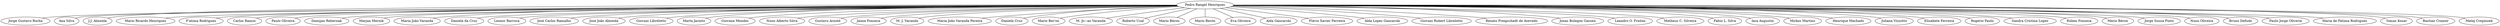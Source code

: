 graph{
	"Pedro Rangel Henriques" -- "Jorge Gustavo Rocha"
	"Pedro Rangel Henriques" -- "Ana Silva"
	"Pedro Rangel Henriques" -- "J.J. Almeida"
	"Pedro Rangel Henriques" -- "Mario Ricardo Henriques"
	"Pedro Rangel Henriques" -- "F\'atima Rodrigues"
	"Pedro Rangel Henriques" -- "Carlos Ramos"
	"Pedro Rangel Henriques" -- "Paulo Oliveira"
	"Pedro Rangel Henriques" -- "Damijan Rebernak"
	"Pedro Rangel Henriques" -- "Marjan Mernik"
	"Pedro Rangel Henriques" -- "Maria João Varanda"
	"Pedro Rangel Henriques" -- "Daniela da Cruz"
	"Pedro Rangel Henriques" -- "Leonor Barroca"
	"Pedro Rangel Henriques" -- "José Carlos Ramalho"
	"Pedro Rangel Henriques" -- "José João Almeida"
	"Pedro Rangel Henriques" -- "Giovani Librelotto"
	"Pedro Rangel Henriques" -- "Marta Jacinto"
	"Pedro Rangel Henriques" -- "Giovana Mendes"
	"Pedro Rangel Henriques" -- "Nuno Alberto Silva"
	"Pedro Rangel Henriques" -- "Gustavo Arnold"
	"Pedro Rangel Henriques" -- "Jaime Fonseca"
	"Pedro Rangel Henriques" -- "M. J. Varanda"
	"Pedro Rangel Henriques" -- "Maria João Varanda Pereira"
	"Pedro Rangel Henriques" -- "Daniela Cruz"
	"Pedro Rangel Henriques" -- "Mario Ber\'on"
	"Pedro Rangel Henriques" -- "M. Jo\~ao Varanda"
	"Pedro Rangel Henriques" -- "Roberto Uzal"
	"Pedro Rangel Henriques" -- "Mario Béron"
	"Pedro Rangel Henriques" -- "Mario Berón"
	"Pedro Rangel Henriques" -- "Eva Oliveira"
	"Pedro Rangel Henriques" -- "Alda Gancarski"
	"Pedro Rangel Henriques" -- "Flávio Xavier Ferreira"
	"Pedro Rangel Henriques" -- "Alda Lopes Gancarski"
	"Pedro Rangel Henriques" -- "Giovani Rubert Librelotto"
	"Pedro Rangel Henriques" -- "Renato Preigschadt de Azevedo"
	"Pedro Rangel Henriques" -- "Jonas Bulegon Gassen"
	"Pedro Rangel Henriques" -- "Leandro O. Freitas"
	"Pedro Rangel Henriques" -- "Matheus C. Silveira"
	"Pedro Rangel Henriques" -- "Fábio L. Silva"
	"Pedro Rangel Henriques" -- "Iara Augustin"
	"Pedro Rangel Henriques" -- "Mirkos Martins"
	"Pedro Rangel Henriques" -- "Henrique Machado"
	"Pedro Rangel Henriques" -- "Juliana Vizzotto"
	"Pedro Rangel Henriques" -- "Elisabete Ferreira"
	"Pedro Rangel Henriques" -- "Rogério Paulo"
	"Pedro Rangel Henriques" -- "Sandra Cristina Lopes"
	"Pedro Rangel Henriques" -- "Rúben Fonseca"
	"Pedro Rangel Henriques" -- "Mário Béron"
	"Pedro Rangel Henriques" -- "Jorge Sousa Pinto"
	"Pedro Rangel Henriques" -- "Nuno Oliveira"
	"Pedro Rangel Henriques" -- "Bruno Defude"
	"Pedro Rangel Henriques" -- "Paulo Jorge Oliveria"
	"Pedro Rangel Henriques" -- "Maria de Fátima Rodrigues"
	"Pedro Rangel Henriques" -- "Tomaz Kosar"
	"Pedro Rangel Henriques" -- "Bastian Cramer"
	"Pedro Rangel Henriques" -- "Matej Crepinsek"
}